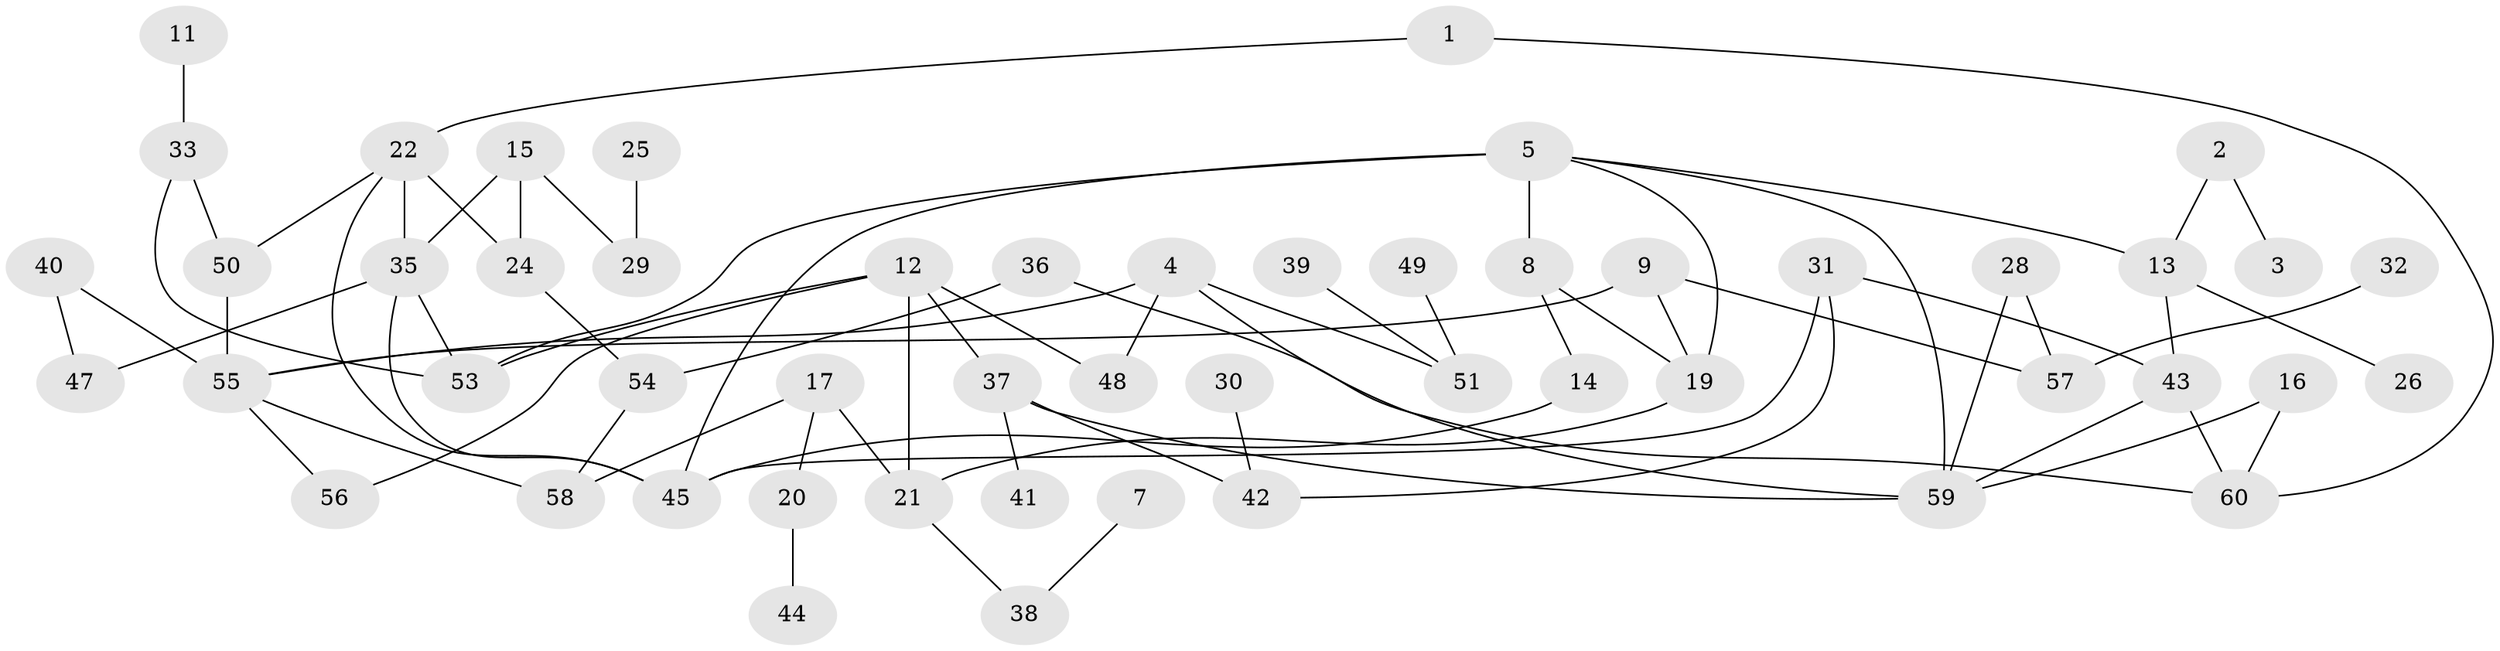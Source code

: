// original degree distribution, {4: 0.125, 2: 0.2604166666666667, 1: 0.23958333333333334, 5: 0.07291666666666667, 3: 0.20833333333333334, 6: 0.010416666666666666, 0: 0.08333333333333333}
// Generated by graph-tools (version 1.1) at 2025/35/03/04/25 23:35:50]
// undirected, 52 vertices, 73 edges
graph export_dot {
  node [color=gray90,style=filled];
  1;
  2;
  3;
  4;
  5;
  7;
  8;
  9;
  11;
  12;
  13;
  14;
  15;
  16;
  17;
  19;
  20;
  21;
  22;
  24;
  25;
  26;
  28;
  29;
  30;
  31;
  32;
  33;
  35;
  36;
  37;
  38;
  39;
  40;
  41;
  42;
  43;
  44;
  45;
  47;
  48;
  49;
  50;
  51;
  53;
  54;
  55;
  56;
  57;
  58;
  59;
  60;
  1 -- 22 [weight=1.0];
  1 -- 60 [weight=1.0];
  2 -- 3 [weight=1.0];
  2 -- 13 [weight=1.0];
  4 -- 48 [weight=1.0];
  4 -- 51 [weight=1.0];
  4 -- 55 [weight=1.0];
  4 -- 59 [weight=1.0];
  5 -- 8 [weight=1.0];
  5 -- 13 [weight=1.0];
  5 -- 19 [weight=1.0];
  5 -- 45 [weight=1.0];
  5 -- 53 [weight=2.0];
  5 -- 59 [weight=1.0];
  7 -- 38 [weight=1.0];
  8 -- 14 [weight=1.0];
  8 -- 19 [weight=1.0];
  9 -- 19 [weight=1.0];
  9 -- 55 [weight=1.0];
  9 -- 57 [weight=1.0];
  11 -- 33 [weight=1.0];
  12 -- 21 [weight=1.0];
  12 -- 37 [weight=1.0];
  12 -- 48 [weight=1.0];
  12 -- 53 [weight=1.0];
  12 -- 56 [weight=1.0];
  13 -- 26 [weight=1.0];
  13 -- 43 [weight=1.0];
  14 -- 45 [weight=1.0];
  15 -- 24 [weight=1.0];
  15 -- 29 [weight=1.0];
  15 -- 35 [weight=1.0];
  16 -- 59 [weight=1.0];
  16 -- 60 [weight=1.0];
  17 -- 20 [weight=1.0];
  17 -- 21 [weight=1.0];
  17 -- 58 [weight=1.0];
  19 -- 21 [weight=1.0];
  20 -- 44 [weight=1.0];
  21 -- 38 [weight=1.0];
  22 -- 24 [weight=1.0];
  22 -- 35 [weight=1.0];
  22 -- 45 [weight=1.0];
  22 -- 50 [weight=1.0];
  24 -- 54 [weight=1.0];
  25 -- 29 [weight=1.0];
  28 -- 57 [weight=1.0];
  28 -- 59 [weight=1.0];
  30 -- 42 [weight=1.0];
  31 -- 42 [weight=1.0];
  31 -- 43 [weight=1.0];
  31 -- 45 [weight=1.0];
  32 -- 57 [weight=1.0];
  33 -- 50 [weight=1.0];
  33 -- 53 [weight=1.0];
  35 -- 45 [weight=1.0];
  35 -- 47 [weight=1.0];
  35 -- 53 [weight=1.0];
  36 -- 54 [weight=1.0];
  36 -- 60 [weight=1.0];
  37 -- 41 [weight=2.0];
  37 -- 42 [weight=1.0];
  37 -- 59 [weight=1.0];
  39 -- 51 [weight=1.0];
  40 -- 47 [weight=1.0];
  40 -- 55 [weight=1.0];
  43 -- 59 [weight=1.0];
  43 -- 60 [weight=1.0];
  49 -- 51 [weight=1.0];
  50 -- 55 [weight=1.0];
  54 -- 58 [weight=1.0];
  55 -- 56 [weight=1.0];
  55 -- 58 [weight=1.0];
}
